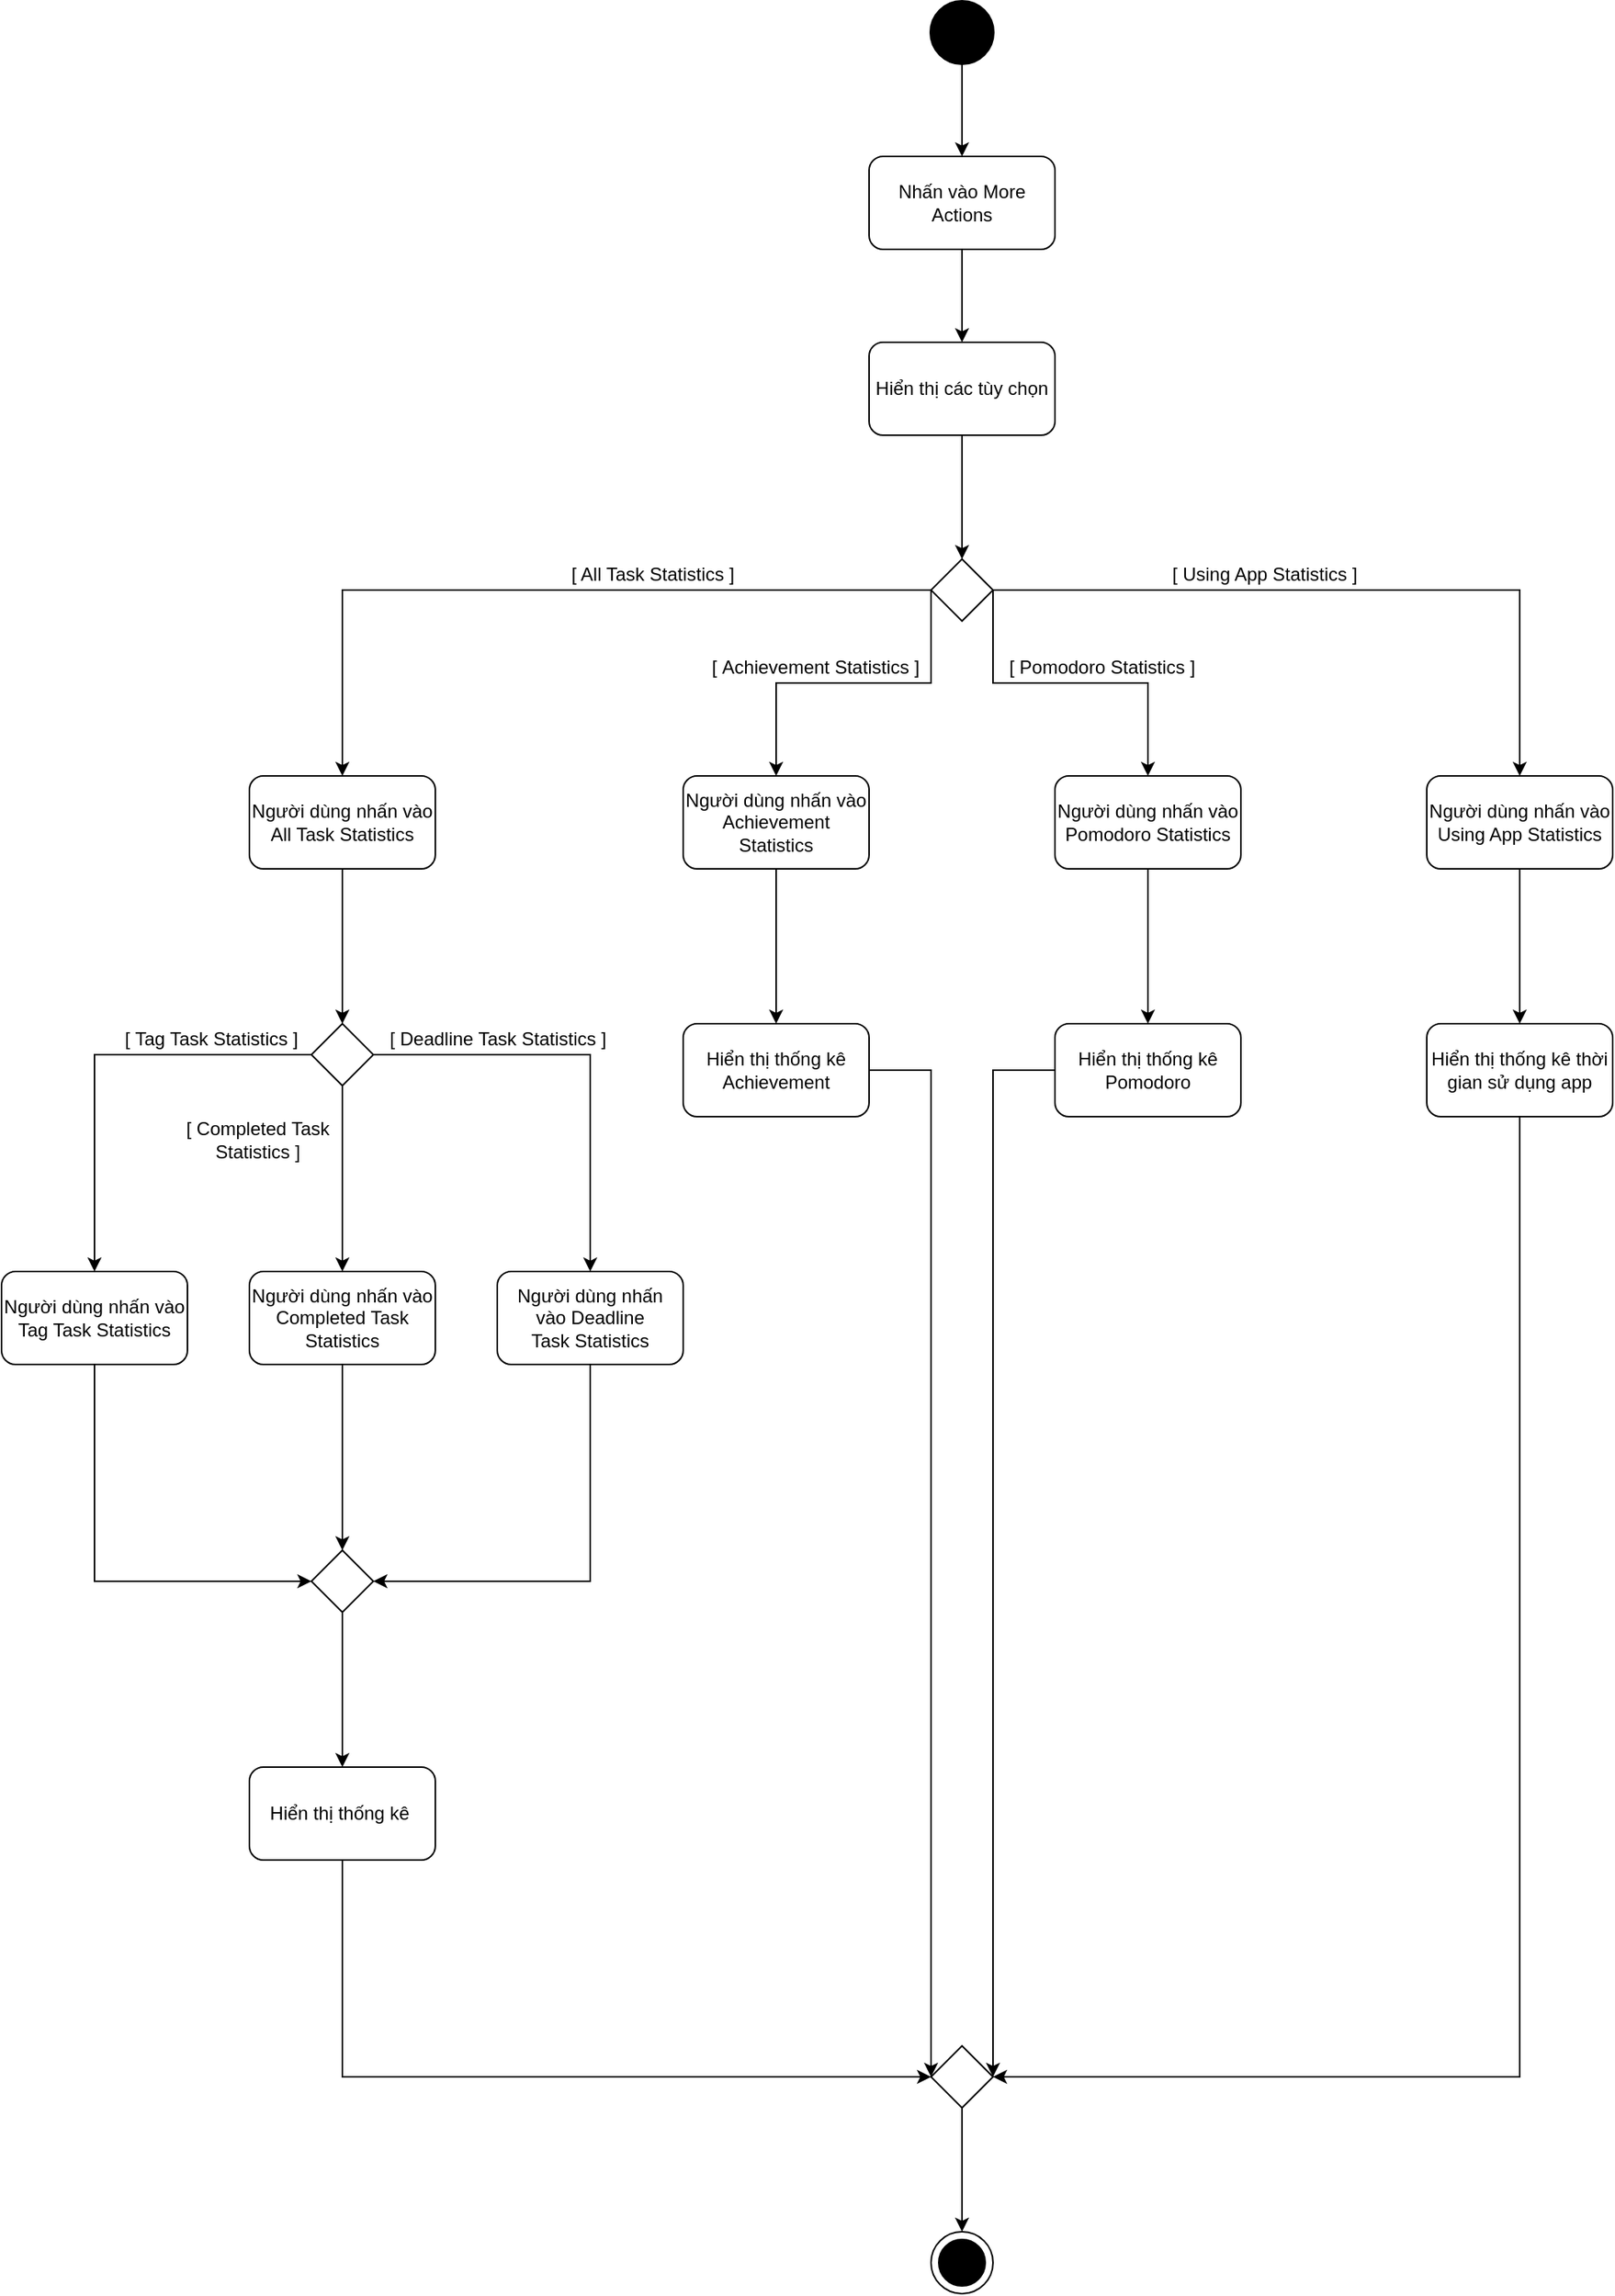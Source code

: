 <mxfile version="13.6.5">
    <diagram name="Page-1" id="52a04d89-c75d-2922-d76d-85b35f80e030">
        <mxGraphModel dx="990" dy="585" grid="1" gridSize="10" guides="1" tooltips="1" connect="1" arrows="1" fold="1" page="1" pageScale="1" pageWidth="1100" pageHeight="850" background="#ffffff" math="0" shadow="0">
            <root>
                <mxCell id="0"/>
                <mxCell id="1" parent="0"/>
                <mxCell id="259" style="edgeStyle=orthogonalEdgeStyle;rounded=0;orthogonalLoop=1;jettySize=auto;html=1;entryX=0.5;entryY=0;entryDx=0;entryDy=0;" parent="1" source="7" target="258" edge="1">
                    <mxGeometry relative="1" as="geometry"/>
                </mxCell>
                <mxCell id="7" value="Hiển thị các tùy chọn" style="rounded=1;whiteSpace=wrap;html=1;" parent="1" vertex="1">
                    <mxGeometry x="560" y="260" width="120" height="60" as="geometry"/>
                </mxCell>
                <mxCell id="103" value="" style="shape=mxgraph.sysml.actFinal;html=1;verticalLabelPosition=bottom;labelBackgroundColor=#ffffff;verticalAlign=top;" parent="1" vertex="1">
                    <mxGeometry x="600" y="1480" width="40" height="40" as="geometry"/>
                </mxCell>
                <mxCell id="271" style="edgeStyle=orthogonalEdgeStyle;rounded=0;orthogonalLoop=1;jettySize=auto;html=1;entryX=0.5;entryY=0;entryDx=0;entryDy=0;" parent="1" source="112" target="202" edge="1">
                    <mxGeometry relative="1" as="geometry"/>
                </mxCell>
                <mxCell id="112" value="Người dùng nhấn vào Achievement Statistics" style="rounded=1;whiteSpace=wrap;html=1;" parent="1" vertex="1">
                    <mxGeometry x="440" y="540" width="120" height="60" as="geometry"/>
                </mxCell>
                <mxCell id="277" style="edgeStyle=orthogonalEdgeStyle;rounded=0;orthogonalLoop=1;jettySize=auto;html=1;entryX=0.5;entryY=0;entryDx=0;entryDy=0;" parent="1" source="113" target="275" edge="1">
                    <mxGeometry relative="1" as="geometry"/>
                </mxCell>
                <mxCell id="113" value="Người dùng nhấn vào All Task Statistics" style="rounded=1;whiteSpace=wrap;html=1;" parent="1" vertex="1">
                    <mxGeometry x="160" y="540" width="120" height="60" as="geometry"/>
                </mxCell>
                <mxCell id="286" style="edgeStyle=orthogonalEdgeStyle;rounded=0;orthogonalLoop=1;jettySize=auto;html=1;entryX=1;entryY=0.5;entryDx=0;entryDy=0;" parent="1" source="122" target="281" edge="1">
                    <mxGeometry relative="1" as="geometry">
                        <Array as="points">
                            <mxPoint x="380" y="1060"/>
                        </Array>
                    </mxGeometry>
                </mxCell>
                <mxCell id="122" value="Người dùng nhấn vào&amp;nbsp;&lt;span&gt;Deadline Task&amp;nbsp;&lt;/span&gt;Statistics" style="rounded=1;whiteSpace=wrap;html=1;" parent="1" vertex="1">
                    <mxGeometry x="320" y="860" width="120" height="60" as="geometry"/>
                </mxCell>
                <mxCell id="282" style="edgeStyle=orthogonalEdgeStyle;rounded=0;orthogonalLoop=1;jettySize=auto;html=1;" parent="1" source="123" target="281" edge="1">
                    <mxGeometry relative="1" as="geometry"/>
                </mxCell>
                <mxCell id="123" value="Người dùng nhấn vào Completed Task Statistics" style="rounded=1;whiteSpace=wrap;html=1;" parent="1" vertex="1">
                    <mxGeometry x="160" y="860" width="120" height="60" as="geometry"/>
                </mxCell>
                <mxCell id="152" value="&lt;span style=&quot;color: rgba(0 , 0 , 0 , 0) ; font-family: monospace ; font-size: 0px&quot;&gt;%3CmxGraphModel%3E%3Croot%3E%3CmxCell%20id%3D%220%22%2F%3E%3CmxCell%20id%3D%221%22%20parent%3D%220%22%2F%3E%3CmxCell%20id%3D%222%22%20value%3D%22False%22%20style%3D%22text%3Bhtml%3D1%3Balign%3Dcenter%3BverticalAlign%3Dmiddle%3Bresizable%3D0%3Bpoints%3D%5B%5D%3Bautosize%3D1%3B%22%20vertex%3D%221%22%20parent%3D%221%22%3E%3CmxGeometry%20y%3D%22920%22%20width%3D%2250%22%20height%3D%2220%22%20as%3D%22geometry%22%2F%3E%3C%2FmxCell%3E%3C%2Froot%3E%3C%2FmxGraphModel%3E&lt;/span&gt;" style="text;html=1;align=center;verticalAlign=middle;resizable=0;points=[];autosize=1;" parent="1" vertex="1">
                    <mxGeometry x="530" y="1110" width="20" height="20" as="geometry"/>
                </mxCell>
                <mxCell id="285" style="edgeStyle=orthogonalEdgeStyle;rounded=0;orthogonalLoop=1;jettySize=auto;html=1;entryX=0;entryY=0.5;entryDx=0;entryDy=0;" parent="1" source="158" target="281" edge="1">
                    <mxGeometry relative="1" as="geometry">
                        <Array as="points">
                            <mxPoint x="60" y="1060"/>
                        </Array>
                    </mxGeometry>
                </mxCell>
                <mxCell id="158" value="Người dùng nhấn vào Tag Task Statistics" style="rounded=1;whiteSpace=wrap;html=1;" parent="1" vertex="1">
                    <mxGeometry y="860" width="120" height="60" as="geometry"/>
                </mxCell>
                <mxCell id="270" style="edgeStyle=orthogonalEdgeStyle;rounded=0;orthogonalLoop=1;jettySize=auto;html=1;entryX=0.5;entryY=0;entryDx=0;entryDy=0;" parent="1" source="189" target="215" edge="1">
                    <mxGeometry relative="1" as="geometry"/>
                </mxCell>
                <mxCell id="189" value="Người dùng nhấn vào Pomodoro Statistics" style="rounded=1;whiteSpace=wrap;html=1;" parent="1" vertex="1">
                    <mxGeometry x="680" y="540" width="120" height="60" as="geometry"/>
                </mxCell>
                <mxCell id="269" style="edgeStyle=orthogonalEdgeStyle;rounded=0;orthogonalLoop=1;jettySize=auto;html=1;entryX=0.5;entryY=0;entryDx=0;entryDy=0;" parent="1" source="190" target="224" edge="1">
                    <mxGeometry relative="1" as="geometry"/>
                </mxCell>
                <mxCell id="190" value="Người dùng nhấn vào Using App Statistics" style="rounded=1;whiteSpace=wrap;html=1;" parent="1" vertex="1">
                    <mxGeometry x="920" y="540" width="120" height="60" as="geometry"/>
                </mxCell>
                <mxCell id="293" style="edgeStyle=orthogonalEdgeStyle;rounded=0;orthogonalLoop=1;jettySize=auto;html=1;entryX=0;entryY=0.5;entryDx=0;entryDy=0;" parent="1" source="202" target="289" edge="1">
                    <mxGeometry relative="1" as="geometry">
                        <Array as="points">
                            <mxPoint x="600" y="730"/>
                        </Array>
                    </mxGeometry>
                </mxCell>
                <mxCell id="202" value="Hiển thị thống kê Achievement" style="rounded=1;whiteSpace=wrap;html=1;" parent="1" vertex="1">
                    <mxGeometry x="440" y="700" width="120" height="60" as="geometry"/>
                </mxCell>
                <mxCell id="292" style="edgeStyle=orthogonalEdgeStyle;rounded=0;orthogonalLoop=1;jettySize=auto;html=1;entryX=1;entryY=0.5;entryDx=0;entryDy=0;" parent="1" source="215" target="289" edge="1">
                    <mxGeometry relative="1" as="geometry">
                        <Array as="points">
                            <mxPoint x="640" y="730"/>
                        </Array>
                    </mxGeometry>
                </mxCell>
                <mxCell id="215" value="&lt;span&gt;Hiển thị thống kê Pomodoro&lt;/span&gt;" style="rounded=1;whiteSpace=wrap;html=1;" parent="1" vertex="1">
                    <mxGeometry x="680" y="700" width="120" height="60" as="geometry"/>
                </mxCell>
                <mxCell id="291" style="edgeStyle=orthogonalEdgeStyle;rounded=0;orthogonalLoop=1;jettySize=auto;html=1;entryX=1;entryY=0.5;entryDx=0;entryDy=0;" parent="1" source="224" target="289" edge="1">
                    <mxGeometry relative="1" as="geometry">
                        <Array as="points">
                            <mxPoint x="980" y="1380"/>
                        </Array>
                    </mxGeometry>
                </mxCell>
                <mxCell id="224" value="&lt;span&gt;Hiển thị thống kê thời gian sử dụng app&lt;/span&gt;" style="rounded=1;whiteSpace=wrap;html=1;" parent="1" vertex="1">
                    <mxGeometry x="920" y="700" width="120" height="60" as="geometry"/>
                </mxCell>
                <mxCell id="257" style="edgeStyle=orthogonalEdgeStyle;rounded=0;orthogonalLoop=1;jettySize=auto;html=1;entryX=0.5;entryY=0;entryDx=0;entryDy=0;" parent="1" source="247" target="7" edge="1">
                    <mxGeometry relative="1" as="geometry"/>
                </mxCell>
                <mxCell id="247" value="Nhấn vào More Actions" style="rounded=1;whiteSpace=wrap;html=1;" parent="1" vertex="1">
                    <mxGeometry x="560" y="140" width="120" height="60" as="geometry"/>
                </mxCell>
                <mxCell id="255" style="edgeStyle=orthogonalEdgeStyle;rounded=0;orthogonalLoop=1;jettySize=auto;html=1;entryX=0.5;entryY=0;entryDx=0;entryDy=0;" parent="1" source="249" target="247" edge="1">
                    <mxGeometry relative="1" as="geometry"/>
                </mxCell>
                <mxCell id="249" value="" style="shape=ellipse;html=1;fillColor=#000000;strokeWidth=2;verticalLabelPosition=bottom;verticalAlignment=top;perimeter=ellipsePerimeter;" parent="1" vertex="1">
                    <mxGeometry x="600" y="40" width="40" height="40" as="geometry"/>
                </mxCell>
                <mxCell id="260" style="edgeStyle=orthogonalEdgeStyle;rounded=0;orthogonalLoop=1;jettySize=auto;html=1;entryX=0.5;entryY=0;entryDx=0;entryDy=0;" parent="1" source="258" target="113" edge="1">
                    <mxGeometry relative="1" as="geometry"/>
                </mxCell>
                <mxCell id="261" style="edgeStyle=orthogonalEdgeStyle;rounded=0;orthogonalLoop=1;jettySize=auto;html=1;" parent="1" source="258" target="190" edge="1">
                    <mxGeometry relative="1" as="geometry"/>
                </mxCell>
                <mxCell id="266" style="edgeStyle=orthogonalEdgeStyle;rounded=0;orthogonalLoop=1;jettySize=auto;html=1;exitX=0;exitY=0.5;exitDx=0;exitDy=0;" parent="1" source="258" target="112" edge="1">
                    <mxGeometry relative="1" as="geometry">
                        <Array as="points">
                            <mxPoint x="600" y="480"/>
                            <mxPoint x="500" y="480"/>
                        </Array>
                    </mxGeometry>
                </mxCell>
                <mxCell id="267" style="edgeStyle=orthogonalEdgeStyle;rounded=0;orthogonalLoop=1;jettySize=auto;html=1;entryX=0.5;entryY=0;entryDx=0;entryDy=0;exitX=1;exitY=0.5;exitDx=0;exitDy=0;" parent="1" source="258" target="189" edge="1">
                    <mxGeometry relative="1" as="geometry">
                        <Array as="points">
                            <mxPoint x="640" y="480"/>
                            <mxPoint x="740" y="480"/>
                        </Array>
                    </mxGeometry>
                </mxCell>
                <mxCell id="258" value="" style="shape=rhombus;html=1;verticalLabelPosition=bottom;verticalAlignment=top;" parent="1" vertex="1">
                    <mxGeometry x="600" y="400" width="40" height="40" as="geometry"/>
                </mxCell>
                <mxCell id="278" style="edgeStyle=orthogonalEdgeStyle;rounded=0;orthogonalLoop=1;jettySize=auto;html=1;" parent="1" source="275" target="123" edge="1">
                    <mxGeometry relative="1" as="geometry"/>
                </mxCell>
                <mxCell id="279" style="edgeStyle=orthogonalEdgeStyle;rounded=0;orthogonalLoop=1;jettySize=auto;html=1;" parent="1" source="275" target="158" edge="1">
                    <mxGeometry relative="1" as="geometry"/>
                </mxCell>
                <mxCell id="280" style="edgeStyle=orthogonalEdgeStyle;rounded=0;orthogonalLoop=1;jettySize=auto;html=1;" parent="1" source="275" target="122" edge="1">
                    <mxGeometry relative="1" as="geometry"/>
                </mxCell>
                <mxCell id="275" value="" style="shape=rhombus;html=1;verticalLabelPosition=bottom;verticalAlignment=top;" parent="1" vertex="1">
                    <mxGeometry x="200" y="700" width="40" height="40" as="geometry"/>
                </mxCell>
                <mxCell id="288" style="edgeStyle=orthogonalEdgeStyle;rounded=0;orthogonalLoop=1;jettySize=auto;html=1;entryX=0.5;entryY=0;entryDx=0;entryDy=0;" parent="1" source="281" target="287" edge="1">
                    <mxGeometry relative="1" as="geometry"/>
                </mxCell>
                <mxCell id="281" value="" style="shape=rhombus;html=1;verticalLabelPosition=bottom;verticalAlignment=top;" parent="1" vertex="1">
                    <mxGeometry x="200" y="1040" width="40" height="40" as="geometry"/>
                </mxCell>
                <mxCell id="290" style="edgeStyle=orthogonalEdgeStyle;rounded=0;orthogonalLoop=1;jettySize=auto;html=1;entryX=0;entryY=0.5;entryDx=0;entryDy=0;" parent="1" source="287" target="289" edge="1">
                    <mxGeometry relative="1" as="geometry">
                        <Array as="points">
                            <mxPoint x="220" y="1380"/>
                        </Array>
                    </mxGeometry>
                </mxCell>
                <mxCell id="287" value="Hiển thị thống kê&amp;nbsp;" style="rounded=1;whiteSpace=wrap;html=1;" parent="1" vertex="1">
                    <mxGeometry x="160" y="1180" width="120" height="60" as="geometry"/>
                </mxCell>
                <mxCell id="294" style="edgeStyle=orthogonalEdgeStyle;rounded=0;orthogonalLoop=1;jettySize=auto;html=1;" parent="1" source="289" target="103" edge="1">
                    <mxGeometry relative="1" as="geometry"/>
                </mxCell>
                <mxCell id="289" value="" style="shape=rhombus;html=1;verticalLabelPosition=bottom;verticalAlignment=top;" parent="1" vertex="1">
                    <mxGeometry x="600" y="1360" width="40" height="40" as="geometry"/>
                </mxCell>
                <mxCell id="295" value="[ All Task Statistics ]" style="text;html=1;align=center;verticalAlign=middle;resizable=0;points=[];autosize=1;" parent="1" vertex="1">
                    <mxGeometry x="360" y="400" width="120" height="20" as="geometry"/>
                </mxCell>
                <mxCell id="296" value="[&amp;nbsp;&lt;span&gt;Using App Statistics&amp;nbsp;&lt;/span&gt;]" style="text;html=1;align=center;verticalAlign=middle;resizable=0;points=[];autosize=1;" parent="1" vertex="1">
                    <mxGeometry x="750" y="400" width="130" height="20" as="geometry"/>
                </mxCell>
                <mxCell id="298" value="[&amp;nbsp;&lt;span&gt;Achievement Statistics&amp;nbsp;&lt;/span&gt;]" style="text;html=1;align=center;verticalAlign=middle;resizable=0;points=[];autosize=1;" parent="1" vertex="1">
                    <mxGeometry x="450" y="460" width="150" height="20" as="geometry"/>
                </mxCell>
                <mxCell id="299" value="&lt;span&gt;[ Pomodoro Statistics ]&lt;/span&gt;" style="text;html=1;align=center;verticalAlign=middle;resizable=0;points=[];autosize=1;" parent="1" vertex="1">
                    <mxGeometry x="640" y="460" width="140" height="20" as="geometry"/>
                </mxCell>
                <mxCell id="300" value="[&amp;nbsp;&lt;span&gt;Tag Task Statistics&amp;nbsp;&lt;/span&gt;]" style="text;html=1;align=center;verticalAlign=middle;resizable=0;points=[];autosize=1;" vertex="1" parent="1">
                    <mxGeometry x="70" y="700" width="130" height="20" as="geometry"/>
                </mxCell>
                <mxCell id="301" value="[&amp;nbsp;&lt;span&gt;Deadline Task&amp;nbsp;&lt;/span&gt;&lt;span&gt;Statistics&amp;nbsp;&lt;/span&gt;]" style="text;html=1;align=center;verticalAlign=middle;resizable=0;points=[];autosize=1;" vertex="1" parent="1">
                    <mxGeometry x="240" y="700" width="160" height="20" as="geometry"/>
                </mxCell>
                <mxCell id="302" value="[&amp;nbsp;&lt;span&gt;Completed Task&lt;br&gt;Statistics&amp;nbsp;&lt;/span&gt;]" style="text;html=1;align=center;verticalAlign=middle;resizable=0;points=[];autosize=1;" vertex="1" parent="1">
                    <mxGeometry x="110" y="760" width="110" height="30" as="geometry"/>
                </mxCell>
            </root>
        </mxGraphModel>
    </diagram>
</mxfile>